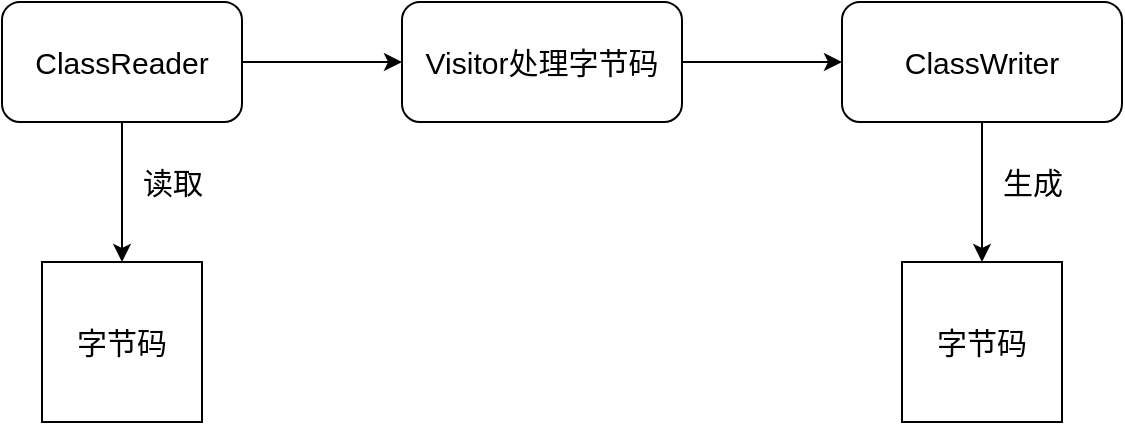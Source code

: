 <mxfile version="14.1.5" type="device"><diagram id="oVkIju5uBG6COpu8E6AC" name="第 1 页"><mxGraphModel dx="1086" dy="966" grid="1" gridSize="10" guides="1" tooltips="1" connect="1" arrows="1" fold="1" page="1" pageScale="1" pageWidth="827" pageHeight="1169" math="0" shadow="0"><root><mxCell id="0"/><mxCell id="1" parent="0"/><mxCell id="x5VwB75lpbYQQezgm0mn-3" value="" style="edgeStyle=orthogonalEdgeStyle;rounded=0;orthogonalLoop=1;jettySize=auto;html=1;fontSize=15;" edge="1" parent="1" source="x5VwB75lpbYQQezgm0mn-1" target="x5VwB75lpbYQQezgm0mn-2"><mxGeometry relative="1" as="geometry"/></mxCell><mxCell id="x5VwB75lpbYQQezgm0mn-7" value="" style="edgeStyle=orthogonalEdgeStyle;rounded=0;orthogonalLoop=1;jettySize=auto;html=1;fontSize=15;" edge="1" parent="1" source="x5VwB75lpbYQQezgm0mn-1" target="x5VwB75lpbYQQezgm0mn-6"><mxGeometry relative="1" as="geometry"/></mxCell><mxCell id="x5VwB75lpbYQQezgm0mn-1" value="ClassReader" style="rounded=1;whiteSpace=wrap;html=1;fontSize=15;" vertex="1" parent="1"><mxGeometry x="60" y="280" width="120" height="60" as="geometry"/></mxCell><mxCell id="x5VwB75lpbYQQezgm0mn-5" value="" style="edgeStyle=orthogonalEdgeStyle;rounded=0;orthogonalLoop=1;jettySize=auto;html=1;fontSize=15;" edge="1" parent="1" source="x5VwB75lpbYQQezgm0mn-2" target="x5VwB75lpbYQQezgm0mn-4"><mxGeometry relative="1" as="geometry"/></mxCell><mxCell id="x5VwB75lpbYQQezgm0mn-2" value="Visitor处理字节码" style="whiteSpace=wrap;html=1;rounded=1;fontSize=15;" vertex="1" parent="1"><mxGeometry x="260" y="280" width="140" height="60" as="geometry"/></mxCell><mxCell id="x5VwB75lpbYQQezgm0mn-11" value="" style="edgeStyle=orthogonalEdgeStyle;rounded=0;orthogonalLoop=1;jettySize=auto;html=1;fontSize=15;" edge="1" parent="1" source="x5VwB75lpbYQQezgm0mn-4" target="x5VwB75lpbYQQezgm0mn-10"><mxGeometry relative="1" as="geometry"/></mxCell><mxCell id="x5VwB75lpbYQQezgm0mn-4" value="ClassWriter" style="whiteSpace=wrap;html=1;rounded=1;fontSize=15;" vertex="1" parent="1"><mxGeometry x="480" y="280" width="140" height="60" as="geometry"/></mxCell><mxCell id="x5VwB75lpbYQQezgm0mn-6" value="字节码" style="whiteSpace=wrap;html=1;aspect=fixed;fontSize=15;" vertex="1" parent="1"><mxGeometry x="80" y="410" width="80" height="80" as="geometry"/></mxCell><mxCell id="x5VwB75lpbYQQezgm0mn-8" value="读取" style="text;html=1;align=center;verticalAlign=middle;resizable=0;points=[];autosize=1;fontSize=15;" vertex="1" parent="1"><mxGeometry x="120" y="360" width="50" height="20" as="geometry"/></mxCell><mxCell id="x5VwB75lpbYQQezgm0mn-10" value="字节码" style="whiteSpace=wrap;html=1;aspect=fixed;fontSize=15;" vertex="1" parent="1"><mxGeometry x="510" y="410" width="80" height="80" as="geometry"/></mxCell><mxCell id="x5VwB75lpbYQQezgm0mn-12" value="生成" style="text;html=1;align=center;verticalAlign=middle;resizable=0;points=[];autosize=1;fontSize=15;" vertex="1" parent="1"><mxGeometry x="550" y="360" width="50" height="20" as="geometry"/></mxCell></root></mxGraphModel></diagram></mxfile>